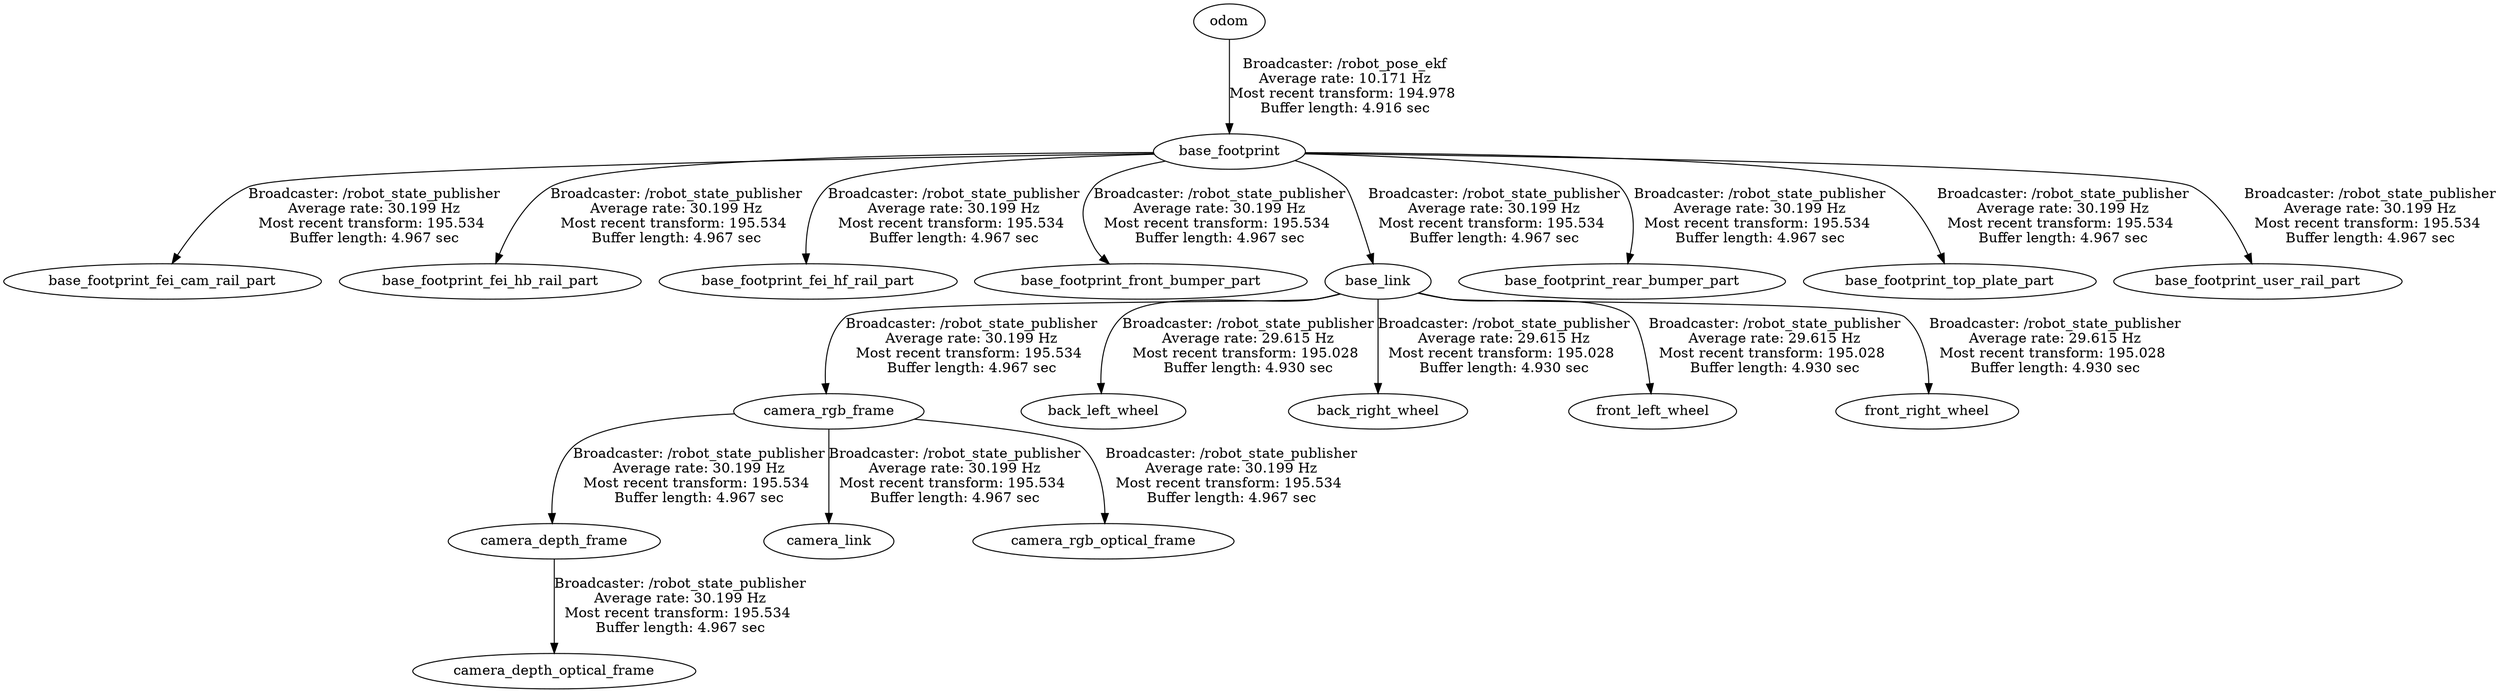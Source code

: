 digraph G {
"base_footprint" -> "base_footprint_fei_cam_rail_part"[label="Broadcaster: /robot_state_publisher\nAverage rate: 30.199 Hz\nMost recent transform: 195.534 \nBuffer length: 4.967 sec\n"];
"odom" -> "base_footprint"[label="Broadcaster: /robot_pose_ekf\nAverage rate: 10.171 Hz\nMost recent transform: 194.978 \nBuffer length: 4.916 sec\n"];
"base_footprint" -> "base_footprint_fei_hb_rail_part"[label="Broadcaster: /robot_state_publisher\nAverage rate: 30.199 Hz\nMost recent transform: 195.534 \nBuffer length: 4.967 sec\n"];
"base_footprint" -> "base_footprint_fei_hf_rail_part"[label="Broadcaster: /robot_state_publisher\nAverage rate: 30.199 Hz\nMost recent transform: 195.534 \nBuffer length: 4.967 sec\n"];
"base_footprint" -> "base_footprint_front_bumper_part"[label="Broadcaster: /robot_state_publisher\nAverage rate: 30.199 Hz\nMost recent transform: 195.534 \nBuffer length: 4.967 sec\n"];
"base_footprint" -> "base_link"[label="Broadcaster: /robot_state_publisher\nAverage rate: 30.199 Hz\nMost recent transform: 195.534 \nBuffer length: 4.967 sec\n"];
"base_footprint" -> "base_footprint_rear_bumper_part"[label="Broadcaster: /robot_state_publisher\nAverage rate: 30.199 Hz\nMost recent transform: 195.534 \nBuffer length: 4.967 sec\n"];
"base_footprint" -> "base_footprint_top_plate_part"[label="Broadcaster: /robot_state_publisher\nAverage rate: 30.199 Hz\nMost recent transform: 195.534 \nBuffer length: 4.967 sec\n"];
"base_footprint" -> "base_footprint_user_rail_part"[label="Broadcaster: /robot_state_publisher\nAverage rate: 30.199 Hz\nMost recent transform: 195.534 \nBuffer length: 4.967 sec\n"];
"camera_rgb_frame" -> "camera_depth_frame"[label="Broadcaster: /robot_state_publisher\nAverage rate: 30.199 Hz\nMost recent transform: 195.534 \nBuffer length: 4.967 sec\n"];
"base_link" -> "camera_rgb_frame"[label="Broadcaster: /robot_state_publisher\nAverage rate: 30.199 Hz\nMost recent transform: 195.534 \nBuffer length: 4.967 sec\n"];
"camera_depth_frame" -> "camera_depth_optical_frame"[label="Broadcaster: /robot_state_publisher\nAverage rate: 30.199 Hz\nMost recent transform: 195.534 \nBuffer length: 4.967 sec\n"];
"camera_rgb_frame" -> "camera_link"[label="Broadcaster: /robot_state_publisher\nAverage rate: 30.199 Hz\nMost recent transform: 195.534 \nBuffer length: 4.967 sec\n"];
"camera_rgb_frame" -> "camera_rgb_optical_frame"[label="Broadcaster: /robot_state_publisher\nAverage rate: 30.199 Hz\nMost recent transform: 195.534 \nBuffer length: 4.967 sec\n"];
"base_link" -> "back_left_wheel"[label="Broadcaster: /robot_state_publisher\nAverage rate: 29.615 Hz\nMost recent transform: 195.028 \nBuffer length: 4.930 sec\n"];
"base_link" -> "back_right_wheel"[label="Broadcaster: /robot_state_publisher\nAverage rate: 29.615 Hz\nMost recent transform: 195.028 \nBuffer length: 4.930 sec\n"];
"base_link" -> "front_left_wheel"[label="Broadcaster: /robot_state_publisher\nAverage rate: 29.615 Hz\nMost recent transform: 195.028 \nBuffer length: 4.930 sec\n"];
"base_link" -> "front_right_wheel"[label="Broadcaster: /robot_state_publisher\nAverage rate: 29.615 Hz\nMost recent transform: 195.028 \nBuffer length: 4.930 sec\n"];
}